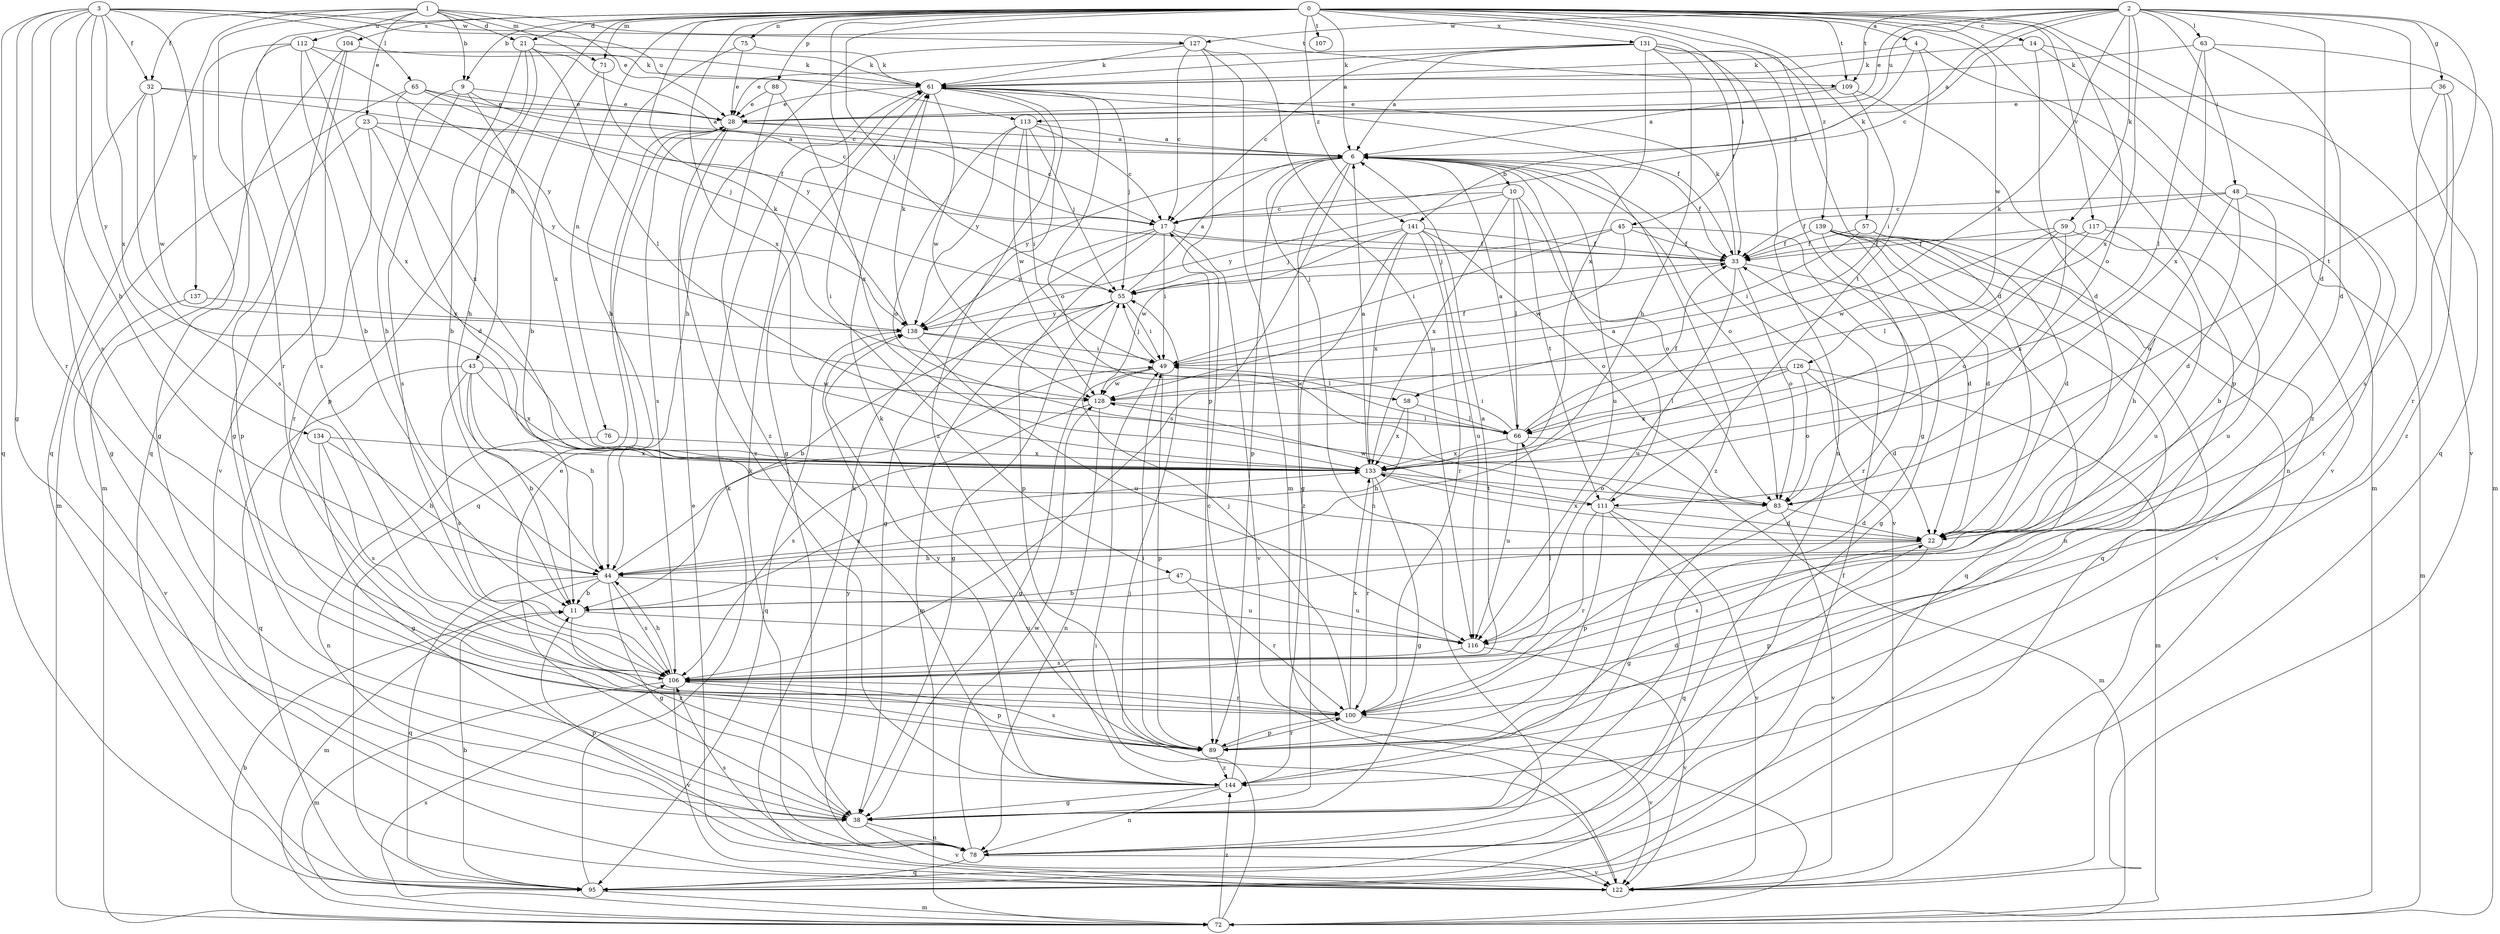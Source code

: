 strict digraph  {
0;
1;
2;
3;
4;
6;
9;
10;
11;
14;
17;
21;
22;
23;
28;
32;
33;
36;
38;
43;
44;
45;
47;
48;
49;
55;
57;
58;
59;
61;
63;
65;
66;
71;
72;
75;
76;
78;
83;
88;
89;
95;
100;
104;
106;
107;
109;
111;
112;
113;
116;
117;
122;
126;
127;
128;
131;
133;
134;
137;
138;
139;
141;
144;
0 -> 4  [label=a];
0 -> 6  [label=a];
0 -> 9  [label=b];
0 -> 14  [label=c];
0 -> 21  [label=d];
0 -> 43  [label=h];
0 -> 45  [label=i];
0 -> 47  [label=i];
0 -> 55  [label=j];
0 -> 57  [label=k];
0 -> 58  [label=k];
0 -> 71  [label=m];
0 -> 75  [label=n];
0 -> 76  [label=n];
0 -> 83  [label=o];
0 -> 88  [label=p];
0 -> 89  [label=p];
0 -> 95  [label=q];
0 -> 104  [label=s];
0 -> 107  [label=t];
0 -> 109  [label=t];
0 -> 117  [label=v];
0 -> 122  [label=v];
0 -> 126  [label=w];
0 -> 131  [label=x];
0 -> 133  [label=x];
0 -> 139  [label=z];
0 -> 141  [label=z];
1 -> 9  [label=b];
1 -> 21  [label=d];
1 -> 23  [label=e];
1 -> 28  [label=e];
1 -> 32  [label=f];
1 -> 71  [label=m];
1 -> 95  [label=q];
1 -> 100  [label=r];
1 -> 109  [label=t];
1 -> 112  [label=u];
2 -> 6  [label=a];
2 -> 17  [label=c];
2 -> 22  [label=d];
2 -> 28  [label=e];
2 -> 36  [label=g];
2 -> 48  [label=i];
2 -> 58  [label=k];
2 -> 59  [label=k];
2 -> 63  [label=l];
2 -> 95  [label=q];
2 -> 109  [label=t];
2 -> 111  [label=t];
2 -> 113  [label=u];
2 -> 127  [label=w];
2 -> 133  [label=x];
3 -> 32  [label=f];
3 -> 38  [label=g];
3 -> 44  [label=h];
3 -> 65  [label=l];
3 -> 95  [label=q];
3 -> 100  [label=r];
3 -> 106  [label=s];
3 -> 113  [label=u];
3 -> 127  [label=w];
3 -> 133  [label=x];
3 -> 134  [label=y];
3 -> 137  [label=y];
4 -> 61  [label=k];
4 -> 111  [label=t];
4 -> 122  [label=v];
4 -> 141  [label=z];
6 -> 10  [label=b];
6 -> 33  [label=f];
6 -> 38  [label=g];
6 -> 78  [label=n];
6 -> 83  [label=o];
6 -> 89  [label=p];
6 -> 106  [label=s];
6 -> 116  [label=u];
6 -> 122  [label=v];
6 -> 138  [label=y];
6 -> 144  [label=z];
9 -> 17  [label=c];
9 -> 28  [label=e];
9 -> 44  [label=h];
9 -> 106  [label=s];
9 -> 133  [label=x];
10 -> 17  [label=c];
10 -> 66  [label=l];
10 -> 83  [label=o];
10 -> 111  [label=t];
10 -> 133  [label=x];
10 -> 138  [label=y];
11 -> 116  [label=u];
11 -> 133  [label=x];
11 -> 144  [label=z];
14 -> 22  [label=d];
14 -> 61  [label=k];
14 -> 72  [label=m];
14 -> 144  [label=z];
17 -> 33  [label=f];
17 -> 38  [label=g];
17 -> 49  [label=i];
17 -> 89  [label=p];
17 -> 122  [label=v];
17 -> 138  [label=y];
21 -> 11  [label=b];
21 -> 17  [label=c];
21 -> 44  [label=h];
21 -> 61  [label=k];
21 -> 66  [label=l];
21 -> 89  [label=p];
22 -> 44  [label=h];
22 -> 89  [label=p];
22 -> 106  [label=s];
22 -> 133  [label=x];
23 -> 6  [label=a];
23 -> 22  [label=d];
23 -> 89  [label=p];
23 -> 100  [label=r];
23 -> 138  [label=y];
28 -> 6  [label=a];
28 -> 17  [label=c];
28 -> 95  [label=q];
28 -> 106  [label=s];
28 -> 144  [label=z];
32 -> 28  [label=e];
32 -> 38  [label=g];
32 -> 55  [label=j];
32 -> 106  [label=s];
32 -> 128  [label=w];
33 -> 55  [label=j];
33 -> 61  [label=k];
33 -> 83  [label=o];
33 -> 95  [label=q];
33 -> 116  [label=u];
36 -> 28  [label=e];
36 -> 100  [label=r];
36 -> 106  [label=s];
36 -> 144  [label=z];
38 -> 28  [label=e];
38 -> 78  [label=n];
38 -> 122  [label=v];
43 -> 11  [label=b];
43 -> 44  [label=h];
43 -> 95  [label=q];
43 -> 106  [label=s];
43 -> 128  [label=w];
43 -> 133  [label=x];
44 -> 11  [label=b];
44 -> 38  [label=g];
44 -> 49  [label=i];
44 -> 72  [label=m];
44 -> 95  [label=q];
44 -> 106  [label=s];
44 -> 116  [label=u];
45 -> 22  [label=d];
45 -> 33  [label=f];
45 -> 49  [label=i];
45 -> 55  [label=j];
45 -> 128  [label=w];
47 -> 11  [label=b];
47 -> 100  [label=r];
47 -> 116  [label=u];
48 -> 11  [label=b];
48 -> 17  [label=c];
48 -> 22  [label=d];
48 -> 33  [label=f];
48 -> 83  [label=o];
48 -> 100  [label=r];
49 -> 33  [label=f];
49 -> 38  [label=g];
49 -> 55  [label=j];
49 -> 89  [label=p];
49 -> 128  [label=w];
55 -> 6  [label=a];
55 -> 11  [label=b];
55 -> 38  [label=g];
55 -> 49  [label=i];
55 -> 72  [label=m];
55 -> 138  [label=y];
57 -> 22  [label=d];
57 -> 33  [label=f];
57 -> 44  [label=h];
57 -> 49  [label=i];
58 -> 44  [label=h];
58 -> 66  [label=l];
58 -> 133  [label=x];
59 -> 33  [label=f];
59 -> 66  [label=l];
59 -> 116  [label=u];
59 -> 128  [label=w];
59 -> 133  [label=x];
61 -> 28  [label=e];
61 -> 33  [label=f];
61 -> 38  [label=g];
61 -> 55  [label=j];
61 -> 83  [label=o];
61 -> 128  [label=w];
61 -> 144  [label=z];
63 -> 22  [label=d];
63 -> 61  [label=k];
63 -> 66  [label=l];
63 -> 72  [label=m];
63 -> 133  [label=x];
65 -> 6  [label=a];
65 -> 28  [label=e];
65 -> 33  [label=f];
65 -> 72  [label=m];
65 -> 133  [label=x];
66 -> 6  [label=a];
66 -> 33  [label=f];
66 -> 49  [label=i];
66 -> 72  [label=m];
66 -> 116  [label=u];
66 -> 133  [label=x];
71 -> 11  [label=b];
71 -> 138  [label=y];
72 -> 11  [label=b];
72 -> 49  [label=i];
72 -> 106  [label=s];
72 -> 144  [label=z];
75 -> 28  [label=e];
75 -> 44  [label=h];
75 -> 61  [label=k];
76 -> 78  [label=n];
76 -> 133  [label=x];
78 -> 61  [label=k];
78 -> 95  [label=q];
78 -> 106  [label=s];
78 -> 122  [label=v];
78 -> 128  [label=w];
78 -> 138  [label=y];
78 -> 11  [label=p];
83 -> 22  [label=d];
83 -> 38  [label=g];
83 -> 122  [label=v];
88 -> 28  [label=e];
88 -> 133  [label=x];
88 -> 144  [label=z];
89 -> 22  [label=d];
89 -> 49  [label=i];
89 -> 61  [label=k];
89 -> 100  [label=r];
89 -> 106  [label=s];
89 -> 144  [label=z];
95 -> 11  [label=b];
95 -> 33  [label=f];
95 -> 61  [label=k];
95 -> 72  [label=m];
100 -> 55  [label=j];
100 -> 89  [label=p];
100 -> 122  [label=v];
100 -> 133  [label=x];
104 -> 38  [label=g];
104 -> 61  [label=k];
104 -> 72  [label=m];
104 -> 122  [label=v];
106 -> 6  [label=a];
106 -> 44  [label=h];
106 -> 66  [label=l];
106 -> 72  [label=m];
106 -> 89  [label=p];
106 -> 100  [label=r];
106 -> 122  [label=v];
109 -> 6  [label=a];
109 -> 28  [label=e];
109 -> 49  [label=i];
109 -> 78  [label=n];
111 -> 6  [label=a];
111 -> 22  [label=d];
111 -> 89  [label=p];
111 -> 95  [label=q];
111 -> 100  [label=r];
111 -> 122  [label=v];
111 -> 128  [label=w];
112 -> 11  [label=b];
112 -> 38  [label=g];
112 -> 61  [label=k];
112 -> 106  [label=s];
112 -> 133  [label=x];
112 -> 138  [label=y];
113 -> 6  [label=a];
113 -> 17  [label=c];
113 -> 49  [label=i];
113 -> 55  [label=j];
113 -> 83  [label=o];
113 -> 128  [label=w];
113 -> 138  [label=y];
116 -> 106  [label=s];
116 -> 122  [label=v];
117 -> 33  [label=f];
117 -> 72  [label=m];
117 -> 83  [label=o];
117 -> 116  [label=u];
122 -> 28  [label=e];
122 -> 55  [label=j];
122 -> 61  [label=k];
126 -> 22  [label=d];
126 -> 66  [label=l];
126 -> 72  [label=m];
126 -> 83  [label=o];
126 -> 128  [label=w];
126 -> 133  [label=x];
127 -> 17  [label=c];
127 -> 44  [label=h];
127 -> 61  [label=k];
127 -> 72  [label=m];
127 -> 89  [label=p];
127 -> 116  [label=u];
128 -> 66  [label=l];
128 -> 78  [label=n];
128 -> 106  [label=s];
131 -> 6  [label=a];
131 -> 17  [label=c];
131 -> 22  [label=d];
131 -> 28  [label=e];
131 -> 33  [label=f];
131 -> 38  [label=g];
131 -> 44  [label=h];
131 -> 61  [label=k];
131 -> 78  [label=n];
131 -> 133  [label=x];
133 -> 6  [label=a];
133 -> 38  [label=g];
133 -> 83  [label=o];
133 -> 100  [label=r];
133 -> 111  [label=t];
134 -> 38  [label=g];
134 -> 44  [label=h];
134 -> 106  [label=s];
134 -> 133  [label=x];
137 -> 122  [label=v];
137 -> 138  [label=y];
138 -> 49  [label=i];
138 -> 61  [label=k];
138 -> 66  [label=l];
138 -> 95  [label=q];
138 -> 116  [label=u];
139 -> 22  [label=d];
139 -> 33  [label=f];
139 -> 38  [label=g];
139 -> 78  [label=n];
139 -> 95  [label=q];
139 -> 100  [label=r];
139 -> 122  [label=v];
141 -> 33  [label=f];
141 -> 55  [label=j];
141 -> 83  [label=o];
141 -> 100  [label=r];
141 -> 116  [label=u];
141 -> 128  [label=w];
141 -> 133  [label=x];
141 -> 144  [label=z];
144 -> 17  [label=c];
144 -> 38  [label=g];
144 -> 78  [label=n];
144 -> 138  [label=y];
}
